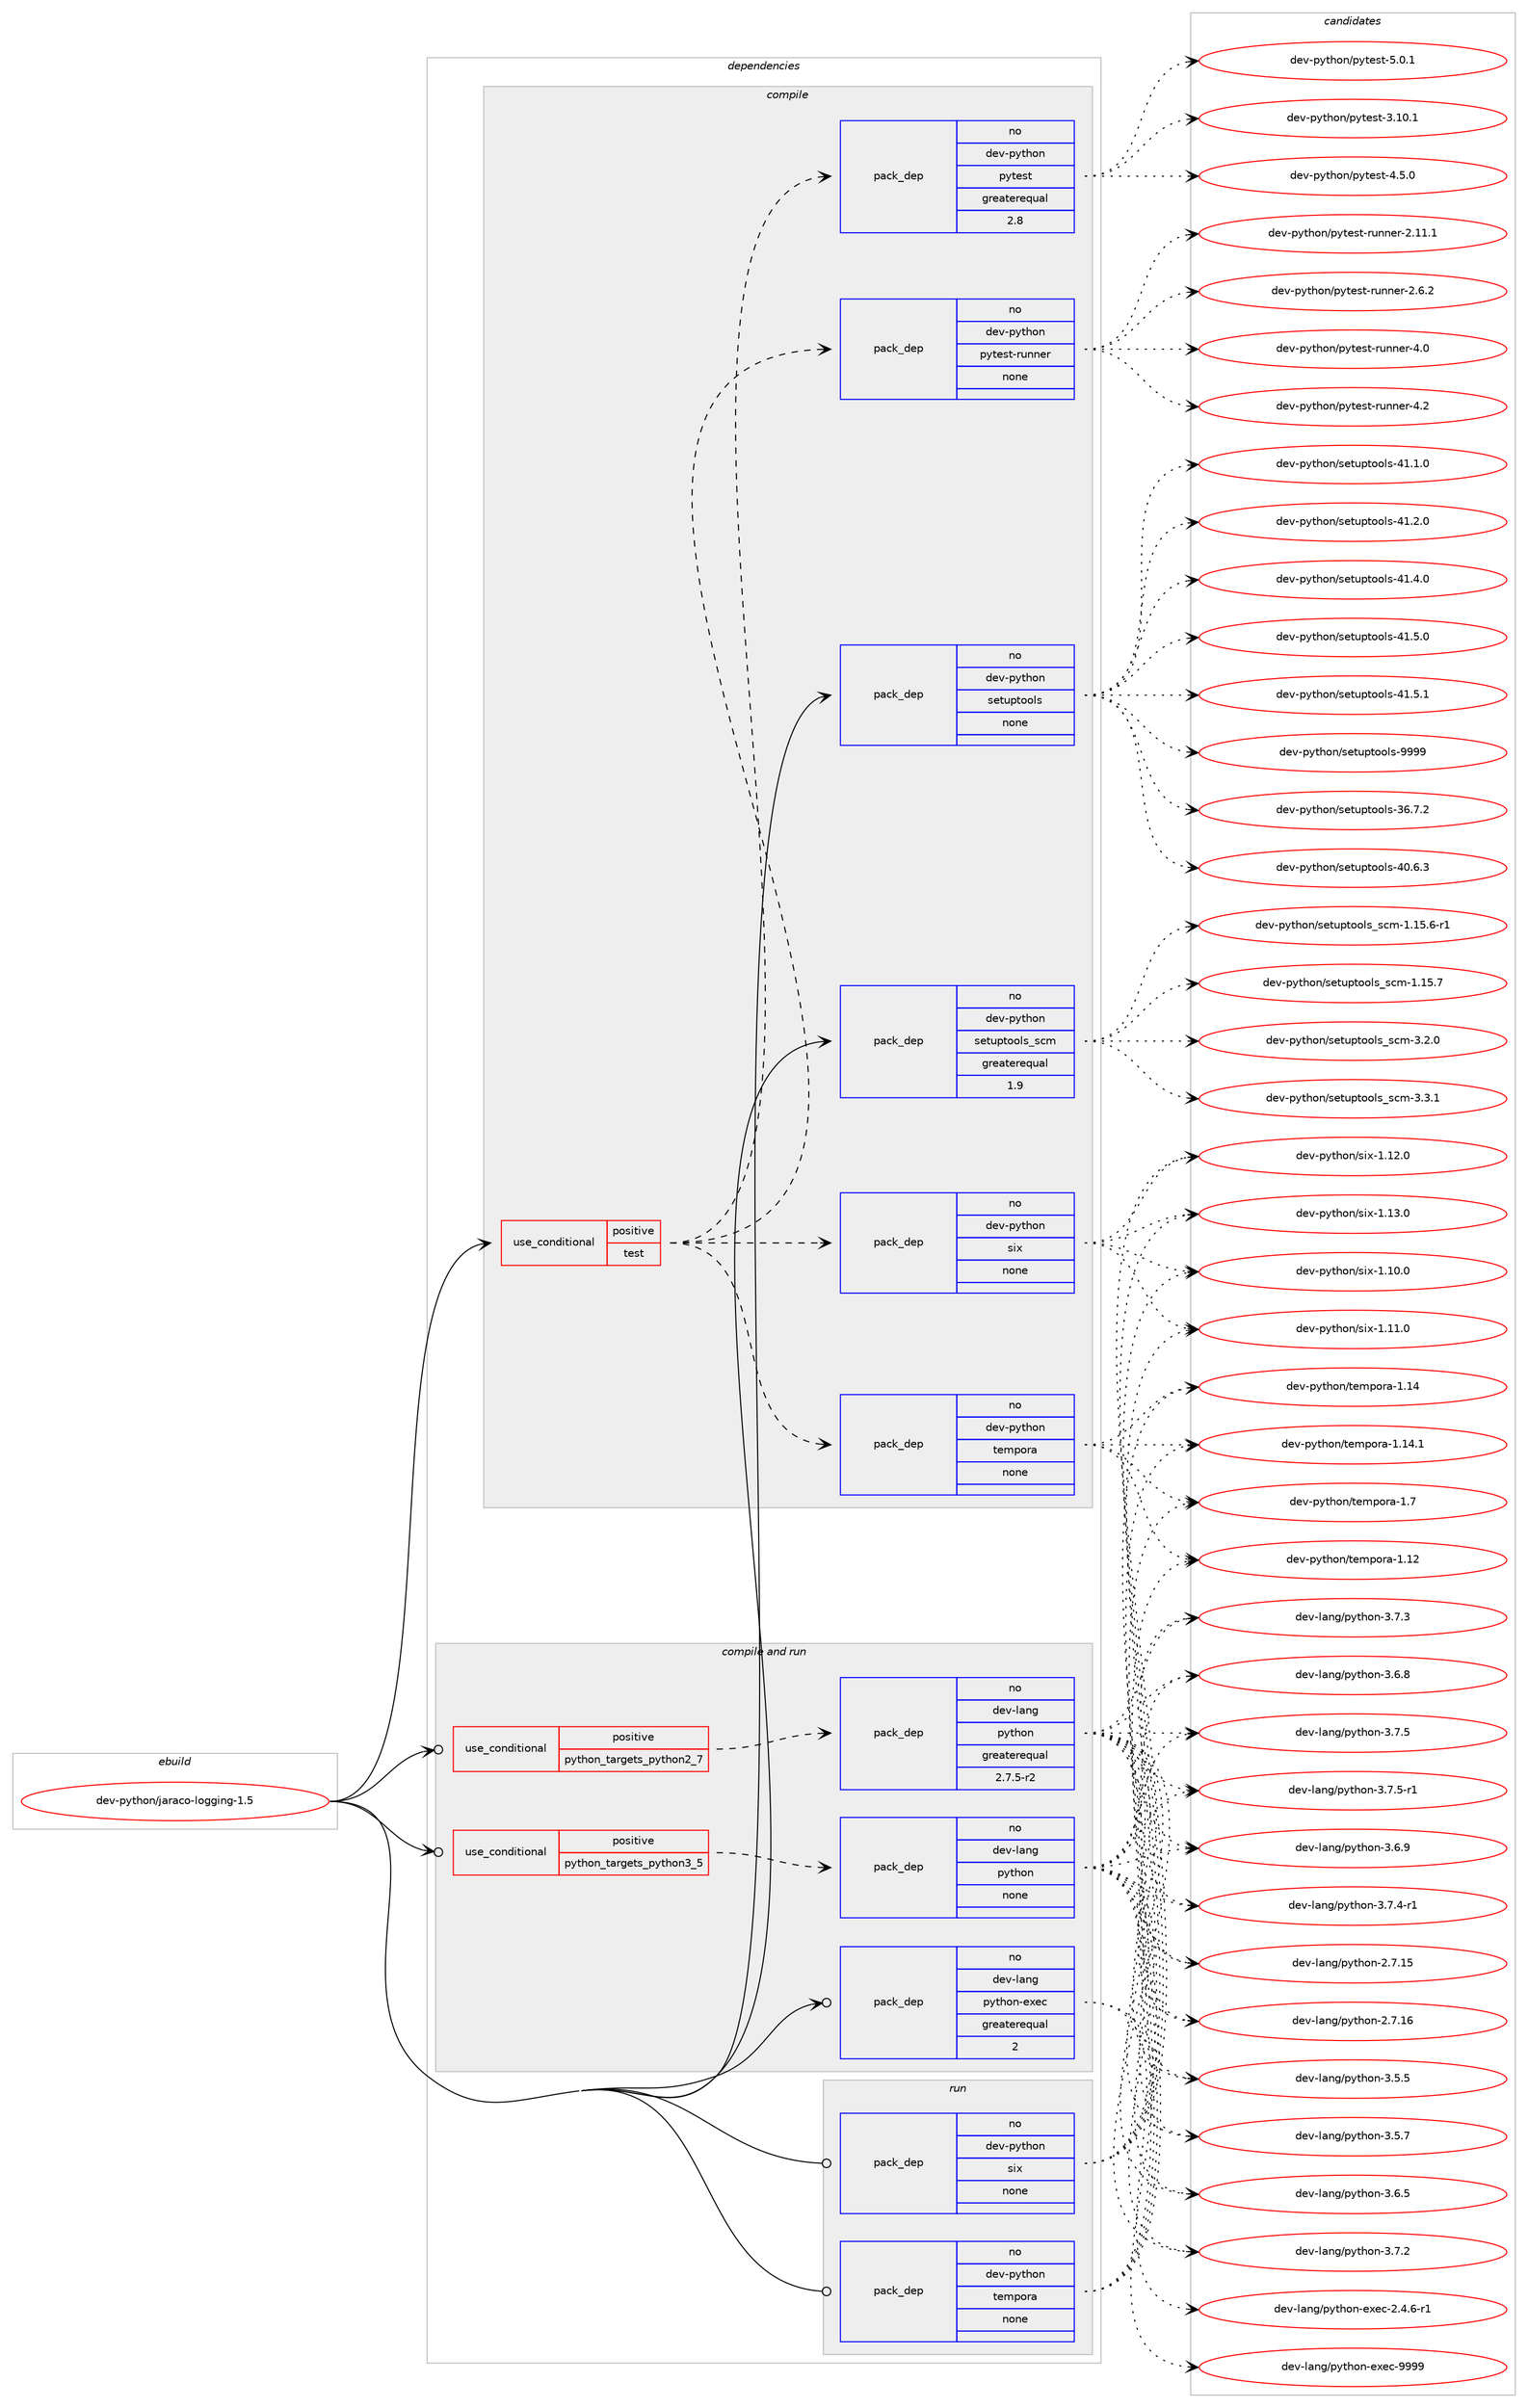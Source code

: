 digraph prolog {

# *************
# Graph options
# *************

newrank=true;
concentrate=true;
compound=true;
graph [rankdir=LR,fontname=Helvetica,fontsize=10,ranksep=1.5];#, ranksep=2.5, nodesep=0.2];
edge  [arrowhead=vee];
node  [fontname=Helvetica,fontsize=10];

# **********
# The ebuild
# **********

subgraph cluster_leftcol {
color=gray;
rank=same;
label=<<i>ebuild</i>>;
id [label="dev-python/jaraco-logging-1.5", color=red, width=4, href="../dev-python/jaraco-logging-1.5.svg"];
}

# ****************
# The dependencies
# ****************

subgraph cluster_midcol {
color=gray;
label=<<i>dependencies</i>>;
subgraph cluster_compile {
fillcolor="#eeeeee";
style=filled;
label=<<i>compile</i>>;
subgraph cond141238 {
dependency610646 [label=<<TABLE BORDER="0" CELLBORDER="1" CELLSPACING="0" CELLPADDING="4"><TR><TD ROWSPAN="3" CELLPADDING="10">use_conditional</TD></TR><TR><TD>positive</TD></TR><TR><TD>test</TD></TR></TABLE>>, shape=none, color=red];
subgraph pack457609 {
dependency610647 [label=<<TABLE BORDER="0" CELLBORDER="1" CELLSPACING="0" CELLPADDING="4" WIDTH="220"><TR><TD ROWSPAN="6" CELLPADDING="30">pack_dep</TD></TR><TR><TD WIDTH="110">no</TD></TR><TR><TD>dev-python</TD></TR><TR><TD>six</TD></TR><TR><TD>none</TD></TR><TR><TD></TD></TR></TABLE>>, shape=none, color=blue];
}
dependency610646:e -> dependency610647:w [weight=20,style="dashed",arrowhead="vee"];
subgraph pack457610 {
dependency610648 [label=<<TABLE BORDER="0" CELLBORDER="1" CELLSPACING="0" CELLPADDING="4" WIDTH="220"><TR><TD ROWSPAN="6" CELLPADDING="30">pack_dep</TD></TR><TR><TD WIDTH="110">no</TD></TR><TR><TD>dev-python</TD></TR><TR><TD>tempora</TD></TR><TR><TD>none</TD></TR><TR><TD></TD></TR></TABLE>>, shape=none, color=blue];
}
dependency610646:e -> dependency610648:w [weight=20,style="dashed",arrowhead="vee"];
subgraph pack457611 {
dependency610649 [label=<<TABLE BORDER="0" CELLBORDER="1" CELLSPACING="0" CELLPADDING="4" WIDTH="220"><TR><TD ROWSPAN="6" CELLPADDING="30">pack_dep</TD></TR><TR><TD WIDTH="110">no</TD></TR><TR><TD>dev-python</TD></TR><TR><TD>pytest</TD></TR><TR><TD>greaterequal</TD></TR><TR><TD>2.8</TD></TR></TABLE>>, shape=none, color=blue];
}
dependency610646:e -> dependency610649:w [weight=20,style="dashed",arrowhead="vee"];
subgraph pack457612 {
dependency610650 [label=<<TABLE BORDER="0" CELLBORDER="1" CELLSPACING="0" CELLPADDING="4" WIDTH="220"><TR><TD ROWSPAN="6" CELLPADDING="30">pack_dep</TD></TR><TR><TD WIDTH="110">no</TD></TR><TR><TD>dev-python</TD></TR><TR><TD>pytest-runner</TD></TR><TR><TD>none</TD></TR><TR><TD></TD></TR></TABLE>>, shape=none, color=blue];
}
dependency610646:e -> dependency610650:w [weight=20,style="dashed",arrowhead="vee"];
}
id:e -> dependency610646:w [weight=20,style="solid",arrowhead="vee"];
subgraph pack457613 {
dependency610651 [label=<<TABLE BORDER="0" CELLBORDER="1" CELLSPACING="0" CELLPADDING="4" WIDTH="220"><TR><TD ROWSPAN="6" CELLPADDING="30">pack_dep</TD></TR><TR><TD WIDTH="110">no</TD></TR><TR><TD>dev-python</TD></TR><TR><TD>setuptools</TD></TR><TR><TD>none</TD></TR><TR><TD></TD></TR></TABLE>>, shape=none, color=blue];
}
id:e -> dependency610651:w [weight=20,style="solid",arrowhead="vee"];
subgraph pack457614 {
dependency610652 [label=<<TABLE BORDER="0" CELLBORDER="1" CELLSPACING="0" CELLPADDING="4" WIDTH="220"><TR><TD ROWSPAN="6" CELLPADDING="30">pack_dep</TD></TR><TR><TD WIDTH="110">no</TD></TR><TR><TD>dev-python</TD></TR><TR><TD>setuptools_scm</TD></TR><TR><TD>greaterequal</TD></TR><TR><TD>1.9</TD></TR></TABLE>>, shape=none, color=blue];
}
id:e -> dependency610652:w [weight=20,style="solid",arrowhead="vee"];
}
subgraph cluster_compileandrun {
fillcolor="#eeeeee";
style=filled;
label=<<i>compile and run</i>>;
subgraph cond141239 {
dependency610653 [label=<<TABLE BORDER="0" CELLBORDER="1" CELLSPACING="0" CELLPADDING="4"><TR><TD ROWSPAN="3" CELLPADDING="10">use_conditional</TD></TR><TR><TD>positive</TD></TR><TR><TD>python_targets_python2_7</TD></TR></TABLE>>, shape=none, color=red];
subgraph pack457615 {
dependency610654 [label=<<TABLE BORDER="0" CELLBORDER="1" CELLSPACING="0" CELLPADDING="4" WIDTH="220"><TR><TD ROWSPAN="6" CELLPADDING="30">pack_dep</TD></TR><TR><TD WIDTH="110">no</TD></TR><TR><TD>dev-lang</TD></TR><TR><TD>python</TD></TR><TR><TD>greaterequal</TD></TR><TR><TD>2.7.5-r2</TD></TR></TABLE>>, shape=none, color=blue];
}
dependency610653:e -> dependency610654:w [weight=20,style="dashed",arrowhead="vee"];
}
id:e -> dependency610653:w [weight=20,style="solid",arrowhead="odotvee"];
subgraph cond141240 {
dependency610655 [label=<<TABLE BORDER="0" CELLBORDER="1" CELLSPACING="0" CELLPADDING="4"><TR><TD ROWSPAN="3" CELLPADDING="10">use_conditional</TD></TR><TR><TD>positive</TD></TR><TR><TD>python_targets_python3_5</TD></TR></TABLE>>, shape=none, color=red];
subgraph pack457616 {
dependency610656 [label=<<TABLE BORDER="0" CELLBORDER="1" CELLSPACING="0" CELLPADDING="4" WIDTH="220"><TR><TD ROWSPAN="6" CELLPADDING="30">pack_dep</TD></TR><TR><TD WIDTH="110">no</TD></TR><TR><TD>dev-lang</TD></TR><TR><TD>python</TD></TR><TR><TD>none</TD></TR><TR><TD></TD></TR></TABLE>>, shape=none, color=blue];
}
dependency610655:e -> dependency610656:w [weight=20,style="dashed",arrowhead="vee"];
}
id:e -> dependency610655:w [weight=20,style="solid",arrowhead="odotvee"];
subgraph pack457617 {
dependency610657 [label=<<TABLE BORDER="0" CELLBORDER="1" CELLSPACING="0" CELLPADDING="4" WIDTH="220"><TR><TD ROWSPAN="6" CELLPADDING="30">pack_dep</TD></TR><TR><TD WIDTH="110">no</TD></TR><TR><TD>dev-lang</TD></TR><TR><TD>python-exec</TD></TR><TR><TD>greaterequal</TD></TR><TR><TD>2</TD></TR></TABLE>>, shape=none, color=blue];
}
id:e -> dependency610657:w [weight=20,style="solid",arrowhead="odotvee"];
}
subgraph cluster_run {
fillcolor="#eeeeee";
style=filled;
label=<<i>run</i>>;
subgraph pack457618 {
dependency610658 [label=<<TABLE BORDER="0" CELLBORDER="1" CELLSPACING="0" CELLPADDING="4" WIDTH="220"><TR><TD ROWSPAN="6" CELLPADDING="30">pack_dep</TD></TR><TR><TD WIDTH="110">no</TD></TR><TR><TD>dev-python</TD></TR><TR><TD>six</TD></TR><TR><TD>none</TD></TR><TR><TD></TD></TR></TABLE>>, shape=none, color=blue];
}
id:e -> dependency610658:w [weight=20,style="solid",arrowhead="odot"];
subgraph pack457619 {
dependency610659 [label=<<TABLE BORDER="0" CELLBORDER="1" CELLSPACING="0" CELLPADDING="4" WIDTH="220"><TR><TD ROWSPAN="6" CELLPADDING="30">pack_dep</TD></TR><TR><TD WIDTH="110">no</TD></TR><TR><TD>dev-python</TD></TR><TR><TD>tempora</TD></TR><TR><TD>none</TD></TR><TR><TD></TD></TR></TABLE>>, shape=none, color=blue];
}
id:e -> dependency610659:w [weight=20,style="solid",arrowhead="odot"];
}
}

# **************
# The candidates
# **************

subgraph cluster_choices {
rank=same;
color=gray;
label=<<i>candidates</i>>;

subgraph choice457609 {
color=black;
nodesep=1;
choice100101118451121211161041111104711510512045494649484648 [label="dev-python/six-1.10.0", color=red, width=4,href="../dev-python/six-1.10.0.svg"];
choice100101118451121211161041111104711510512045494649494648 [label="dev-python/six-1.11.0", color=red, width=4,href="../dev-python/six-1.11.0.svg"];
choice100101118451121211161041111104711510512045494649504648 [label="dev-python/six-1.12.0", color=red, width=4,href="../dev-python/six-1.12.0.svg"];
choice100101118451121211161041111104711510512045494649514648 [label="dev-python/six-1.13.0", color=red, width=4,href="../dev-python/six-1.13.0.svg"];
dependency610647:e -> choice100101118451121211161041111104711510512045494649484648:w [style=dotted,weight="100"];
dependency610647:e -> choice100101118451121211161041111104711510512045494649494648:w [style=dotted,weight="100"];
dependency610647:e -> choice100101118451121211161041111104711510512045494649504648:w [style=dotted,weight="100"];
dependency610647:e -> choice100101118451121211161041111104711510512045494649514648:w [style=dotted,weight="100"];
}
subgraph choice457610 {
color=black;
nodesep=1;
choice1001011184511212111610411111047116101109112111114974549464950 [label="dev-python/tempora-1.12", color=red, width=4,href="../dev-python/tempora-1.12.svg"];
choice1001011184511212111610411111047116101109112111114974549464952 [label="dev-python/tempora-1.14", color=red, width=4,href="../dev-python/tempora-1.14.svg"];
choice10010111845112121116104111110471161011091121111149745494649524649 [label="dev-python/tempora-1.14.1", color=red, width=4,href="../dev-python/tempora-1.14.1.svg"];
choice10010111845112121116104111110471161011091121111149745494655 [label="dev-python/tempora-1.7", color=red, width=4,href="../dev-python/tempora-1.7.svg"];
dependency610648:e -> choice1001011184511212111610411111047116101109112111114974549464950:w [style=dotted,weight="100"];
dependency610648:e -> choice1001011184511212111610411111047116101109112111114974549464952:w [style=dotted,weight="100"];
dependency610648:e -> choice10010111845112121116104111110471161011091121111149745494649524649:w [style=dotted,weight="100"];
dependency610648:e -> choice10010111845112121116104111110471161011091121111149745494655:w [style=dotted,weight="100"];
}
subgraph choice457611 {
color=black;
nodesep=1;
choice100101118451121211161041111104711212111610111511645514649484649 [label="dev-python/pytest-3.10.1", color=red, width=4,href="../dev-python/pytest-3.10.1.svg"];
choice1001011184511212111610411111047112121116101115116455246534648 [label="dev-python/pytest-4.5.0", color=red, width=4,href="../dev-python/pytest-4.5.0.svg"];
choice1001011184511212111610411111047112121116101115116455346484649 [label="dev-python/pytest-5.0.1", color=red, width=4,href="../dev-python/pytest-5.0.1.svg"];
dependency610649:e -> choice100101118451121211161041111104711212111610111511645514649484649:w [style=dotted,weight="100"];
dependency610649:e -> choice1001011184511212111610411111047112121116101115116455246534648:w [style=dotted,weight="100"];
dependency610649:e -> choice1001011184511212111610411111047112121116101115116455346484649:w [style=dotted,weight="100"];
}
subgraph choice457612 {
color=black;
nodesep=1;
choice10010111845112121116104111110471121211161011151164511411711011010111445504649494649 [label="dev-python/pytest-runner-2.11.1", color=red, width=4,href="../dev-python/pytest-runner-2.11.1.svg"];
choice100101118451121211161041111104711212111610111511645114117110110101114455046544650 [label="dev-python/pytest-runner-2.6.2", color=red, width=4,href="../dev-python/pytest-runner-2.6.2.svg"];
choice10010111845112121116104111110471121211161011151164511411711011010111445524648 [label="dev-python/pytest-runner-4.0", color=red, width=4,href="../dev-python/pytest-runner-4.0.svg"];
choice10010111845112121116104111110471121211161011151164511411711011010111445524650 [label="dev-python/pytest-runner-4.2", color=red, width=4,href="../dev-python/pytest-runner-4.2.svg"];
dependency610650:e -> choice10010111845112121116104111110471121211161011151164511411711011010111445504649494649:w [style=dotted,weight="100"];
dependency610650:e -> choice100101118451121211161041111104711212111610111511645114117110110101114455046544650:w [style=dotted,weight="100"];
dependency610650:e -> choice10010111845112121116104111110471121211161011151164511411711011010111445524648:w [style=dotted,weight="100"];
dependency610650:e -> choice10010111845112121116104111110471121211161011151164511411711011010111445524650:w [style=dotted,weight="100"];
}
subgraph choice457613 {
color=black;
nodesep=1;
choice100101118451121211161041111104711510111611711211611111110811545515446554650 [label="dev-python/setuptools-36.7.2", color=red, width=4,href="../dev-python/setuptools-36.7.2.svg"];
choice100101118451121211161041111104711510111611711211611111110811545524846544651 [label="dev-python/setuptools-40.6.3", color=red, width=4,href="../dev-python/setuptools-40.6.3.svg"];
choice100101118451121211161041111104711510111611711211611111110811545524946494648 [label="dev-python/setuptools-41.1.0", color=red, width=4,href="../dev-python/setuptools-41.1.0.svg"];
choice100101118451121211161041111104711510111611711211611111110811545524946504648 [label="dev-python/setuptools-41.2.0", color=red, width=4,href="../dev-python/setuptools-41.2.0.svg"];
choice100101118451121211161041111104711510111611711211611111110811545524946524648 [label="dev-python/setuptools-41.4.0", color=red, width=4,href="../dev-python/setuptools-41.4.0.svg"];
choice100101118451121211161041111104711510111611711211611111110811545524946534648 [label="dev-python/setuptools-41.5.0", color=red, width=4,href="../dev-python/setuptools-41.5.0.svg"];
choice100101118451121211161041111104711510111611711211611111110811545524946534649 [label="dev-python/setuptools-41.5.1", color=red, width=4,href="../dev-python/setuptools-41.5.1.svg"];
choice10010111845112121116104111110471151011161171121161111111081154557575757 [label="dev-python/setuptools-9999", color=red, width=4,href="../dev-python/setuptools-9999.svg"];
dependency610651:e -> choice100101118451121211161041111104711510111611711211611111110811545515446554650:w [style=dotted,weight="100"];
dependency610651:e -> choice100101118451121211161041111104711510111611711211611111110811545524846544651:w [style=dotted,weight="100"];
dependency610651:e -> choice100101118451121211161041111104711510111611711211611111110811545524946494648:w [style=dotted,weight="100"];
dependency610651:e -> choice100101118451121211161041111104711510111611711211611111110811545524946504648:w [style=dotted,weight="100"];
dependency610651:e -> choice100101118451121211161041111104711510111611711211611111110811545524946524648:w [style=dotted,weight="100"];
dependency610651:e -> choice100101118451121211161041111104711510111611711211611111110811545524946534648:w [style=dotted,weight="100"];
dependency610651:e -> choice100101118451121211161041111104711510111611711211611111110811545524946534649:w [style=dotted,weight="100"];
dependency610651:e -> choice10010111845112121116104111110471151011161171121161111111081154557575757:w [style=dotted,weight="100"];
}
subgraph choice457614 {
color=black;
nodesep=1;
choice10010111845112121116104111110471151011161171121161111111081159511599109454946495346544511449 [label="dev-python/setuptools_scm-1.15.6-r1", color=red, width=4,href="../dev-python/setuptools_scm-1.15.6-r1.svg"];
choice1001011184511212111610411111047115101116117112116111111108115951159910945494649534655 [label="dev-python/setuptools_scm-1.15.7", color=red, width=4,href="../dev-python/setuptools_scm-1.15.7.svg"];
choice10010111845112121116104111110471151011161171121161111111081159511599109455146504648 [label="dev-python/setuptools_scm-3.2.0", color=red, width=4,href="../dev-python/setuptools_scm-3.2.0.svg"];
choice10010111845112121116104111110471151011161171121161111111081159511599109455146514649 [label="dev-python/setuptools_scm-3.3.1", color=red, width=4,href="../dev-python/setuptools_scm-3.3.1.svg"];
dependency610652:e -> choice10010111845112121116104111110471151011161171121161111111081159511599109454946495346544511449:w [style=dotted,weight="100"];
dependency610652:e -> choice1001011184511212111610411111047115101116117112116111111108115951159910945494649534655:w [style=dotted,weight="100"];
dependency610652:e -> choice10010111845112121116104111110471151011161171121161111111081159511599109455146504648:w [style=dotted,weight="100"];
dependency610652:e -> choice10010111845112121116104111110471151011161171121161111111081159511599109455146514649:w [style=dotted,weight="100"];
}
subgraph choice457615 {
color=black;
nodesep=1;
choice10010111845108971101034711212111610411111045504655464953 [label="dev-lang/python-2.7.15", color=red, width=4,href="../dev-lang/python-2.7.15.svg"];
choice10010111845108971101034711212111610411111045504655464954 [label="dev-lang/python-2.7.16", color=red, width=4,href="../dev-lang/python-2.7.16.svg"];
choice100101118451089711010347112121116104111110455146534653 [label="dev-lang/python-3.5.5", color=red, width=4,href="../dev-lang/python-3.5.5.svg"];
choice100101118451089711010347112121116104111110455146534655 [label="dev-lang/python-3.5.7", color=red, width=4,href="../dev-lang/python-3.5.7.svg"];
choice100101118451089711010347112121116104111110455146544653 [label="dev-lang/python-3.6.5", color=red, width=4,href="../dev-lang/python-3.6.5.svg"];
choice100101118451089711010347112121116104111110455146544656 [label="dev-lang/python-3.6.8", color=red, width=4,href="../dev-lang/python-3.6.8.svg"];
choice100101118451089711010347112121116104111110455146544657 [label="dev-lang/python-3.6.9", color=red, width=4,href="../dev-lang/python-3.6.9.svg"];
choice100101118451089711010347112121116104111110455146554650 [label="dev-lang/python-3.7.2", color=red, width=4,href="../dev-lang/python-3.7.2.svg"];
choice100101118451089711010347112121116104111110455146554651 [label="dev-lang/python-3.7.3", color=red, width=4,href="../dev-lang/python-3.7.3.svg"];
choice1001011184510897110103471121211161041111104551465546524511449 [label="dev-lang/python-3.7.4-r1", color=red, width=4,href="../dev-lang/python-3.7.4-r1.svg"];
choice100101118451089711010347112121116104111110455146554653 [label="dev-lang/python-3.7.5", color=red, width=4,href="../dev-lang/python-3.7.5.svg"];
choice1001011184510897110103471121211161041111104551465546534511449 [label="dev-lang/python-3.7.5-r1", color=red, width=4,href="../dev-lang/python-3.7.5-r1.svg"];
dependency610654:e -> choice10010111845108971101034711212111610411111045504655464953:w [style=dotted,weight="100"];
dependency610654:e -> choice10010111845108971101034711212111610411111045504655464954:w [style=dotted,weight="100"];
dependency610654:e -> choice100101118451089711010347112121116104111110455146534653:w [style=dotted,weight="100"];
dependency610654:e -> choice100101118451089711010347112121116104111110455146534655:w [style=dotted,weight="100"];
dependency610654:e -> choice100101118451089711010347112121116104111110455146544653:w [style=dotted,weight="100"];
dependency610654:e -> choice100101118451089711010347112121116104111110455146544656:w [style=dotted,weight="100"];
dependency610654:e -> choice100101118451089711010347112121116104111110455146544657:w [style=dotted,weight="100"];
dependency610654:e -> choice100101118451089711010347112121116104111110455146554650:w [style=dotted,weight="100"];
dependency610654:e -> choice100101118451089711010347112121116104111110455146554651:w [style=dotted,weight="100"];
dependency610654:e -> choice1001011184510897110103471121211161041111104551465546524511449:w [style=dotted,weight="100"];
dependency610654:e -> choice100101118451089711010347112121116104111110455146554653:w [style=dotted,weight="100"];
dependency610654:e -> choice1001011184510897110103471121211161041111104551465546534511449:w [style=dotted,weight="100"];
}
subgraph choice457616 {
color=black;
nodesep=1;
choice10010111845108971101034711212111610411111045504655464953 [label="dev-lang/python-2.7.15", color=red, width=4,href="../dev-lang/python-2.7.15.svg"];
choice10010111845108971101034711212111610411111045504655464954 [label="dev-lang/python-2.7.16", color=red, width=4,href="../dev-lang/python-2.7.16.svg"];
choice100101118451089711010347112121116104111110455146534653 [label="dev-lang/python-3.5.5", color=red, width=4,href="../dev-lang/python-3.5.5.svg"];
choice100101118451089711010347112121116104111110455146534655 [label="dev-lang/python-3.5.7", color=red, width=4,href="../dev-lang/python-3.5.7.svg"];
choice100101118451089711010347112121116104111110455146544653 [label="dev-lang/python-3.6.5", color=red, width=4,href="../dev-lang/python-3.6.5.svg"];
choice100101118451089711010347112121116104111110455146544656 [label="dev-lang/python-3.6.8", color=red, width=4,href="../dev-lang/python-3.6.8.svg"];
choice100101118451089711010347112121116104111110455146544657 [label="dev-lang/python-3.6.9", color=red, width=4,href="../dev-lang/python-3.6.9.svg"];
choice100101118451089711010347112121116104111110455146554650 [label="dev-lang/python-3.7.2", color=red, width=4,href="../dev-lang/python-3.7.2.svg"];
choice100101118451089711010347112121116104111110455146554651 [label="dev-lang/python-3.7.3", color=red, width=4,href="../dev-lang/python-3.7.3.svg"];
choice1001011184510897110103471121211161041111104551465546524511449 [label="dev-lang/python-3.7.4-r1", color=red, width=4,href="../dev-lang/python-3.7.4-r1.svg"];
choice100101118451089711010347112121116104111110455146554653 [label="dev-lang/python-3.7.5", color=red, width=4,href="../dev-lang/python-3.7.5.svg"];
choice1001011184510897110103471121211161041111104551465546534511449 [label="dev-lang/python-3.7.5-r1", color=red, width=4,href="../dev-lang/python-3.7.5-r1.svg"];
dependency610656:e -> choice10010111845108971101034711212111610411111045504655464953:w [style=dotted,weight="100"];
dependency610656:e -> choice10010111845108971101034711212111610411111045504655464954:w [style=dotted,weight="100"];
dependency610656:e -> choice100101118451089711010347112121116104111110455146534653:w [style=dotted,weight="100"];
dependency610656:e -> choice100101118451089711010347112121116104111110455146534655:w [style=dotted,weight="100"];
dependency610656:e -> choice100101118451089711010347112121116104111110455146544653:w [style=dotted,weight="100"];
dependency610656:e -> choice100101118451089711010347112121116104111110455146544656:w [style=dotted,weight="100"];
dependency610656:e -> choice100101118451089711010347112121116104111110455146544657:w [style=dotted,weight="100"];
dependency610656:e -> choice100101118451089711010347112121116104111110455146554650:w [style=dotted,weight="100"];
dependency610656:e -> choice100101118451089711010347112121116104111110455146554651:w [style=dotted,weight="100"];
dependency610656:e -> choice1001011184510897110103471121211161041111104551465546524511449:w [style=dotted,weight="100"];
dependency610656:e -> choice100101118451089711010347112121116104111110455146554653:w [style=dotted,weight="100"];
dependency610656:e -> choice1001011184510897110103471121211161041111104551465546534511449:w [style=dotted,weight="100"];
}
subgraph choice457617 {
color=black;
nodesep=1;
choice10010111845108971101034711212111610411111045101120101994550465246544511449 [label="dev-lang/python-exec-2.4.6-r1", color=red, width=4,href="../dev-lang/python-exec-2.4.6-r1.svg"];
choice10010111845108971101034711212111610411111045101120101994557575757 [label="dev-lang/python-exec-9999", color=red, width=4,href="../dev-lang/python-exec-9999.svg"];
dependency610657:e -> choice10010111845108971101034711212111610411111045101120101994550465246544511449:w [style=dotted,weight="100"];
dependency610657:e -> choice10010111845108971101034711212111610411111045101120101994557575757:w [style=dotted,weight="100"];
}
subgraph choice457618 {
color=black;
nodesep=1;
choice100101118451121211161041111104711510512045494649484648 [label="dev-python/six-1.10.0", color=red, width=4,href="../dev-python/six-1.10.0.svg"];
choice100101118451121211161041111104711510512045494649494648 [label="dev-python/six-1.11.0", color=red, width=4,href="../dev-python/six-1.11.0.svg"];
choice100101118451121211161041111104711510512045494649504648 [label="dev-python/six-1.12.0", color=red, width=4,href="../dev-python/six-1.12.0.svg"];
choice100101118451121211161041111104711510512045494649514648 [label="dev-python/six-1.13.0", color=red, width=4,href="../dev-python/six-1.13.0.svg"];
dependency610658:e -> choice100101118451121211161041111104711510512045494649484648:w [style=dotted,weight="100"];
dependency610658:e -> choice100101118451121211161041111104711510512045494649494648:w [style=dotted,weight="100"];
dependency610658:e -> choice100101118451121211161041111104711510512045494649504648:w [style=dotted,weight="100"];
dependency610658:e -> choice100101118451121211161041111104711510512045494649514648:w [style=dotted,weight="100"];
}
subgraph choice457619 {
color=black;
nodesep=1;
choice1001011184511212111610411111047116101109112111114974549464950 [label="dev-python/tempora-1.12", color=red, width=4,href="../dev-python/tempora-1.12.svg"];
choice1001011184511212111610411111047116101109112111114974549464952 [label="dev-python/tempora-1.14", color=red, width=4,href="../dev-python/tempora-1.14.svg"];
choice10010111845112121116104111110471161011091121111149745494649524649 [label="dev-python/tempora-1.14.1", color=red, width=4,href="../dev-python/tempora-1.14.1.svg"];
choice10010111845112121116104111110471161011091121111149745494655 [label="dev-python/tempora-1.7", color=red, width=4,href="../dev-python/tempora-1.7.svg"];
dependency610659:e -> choice1001011184511212111610411111047116101109112111114974549464950:w [style=dotted,weight="100"];
dependency610659:e -> choice1001011184511212111610411111047116101109112111114974549464952:w [style=dotted,weight="100"];
dependency610659:e -> choice10010111845112121116104111110471161011091121111149745494649524649:w [style=dotted,weight="100"];
dependency610659:e -> choice10010111845112121116104111110471161011091121111149745494655:w [style=dotted,weight="100"];
}
}

}
